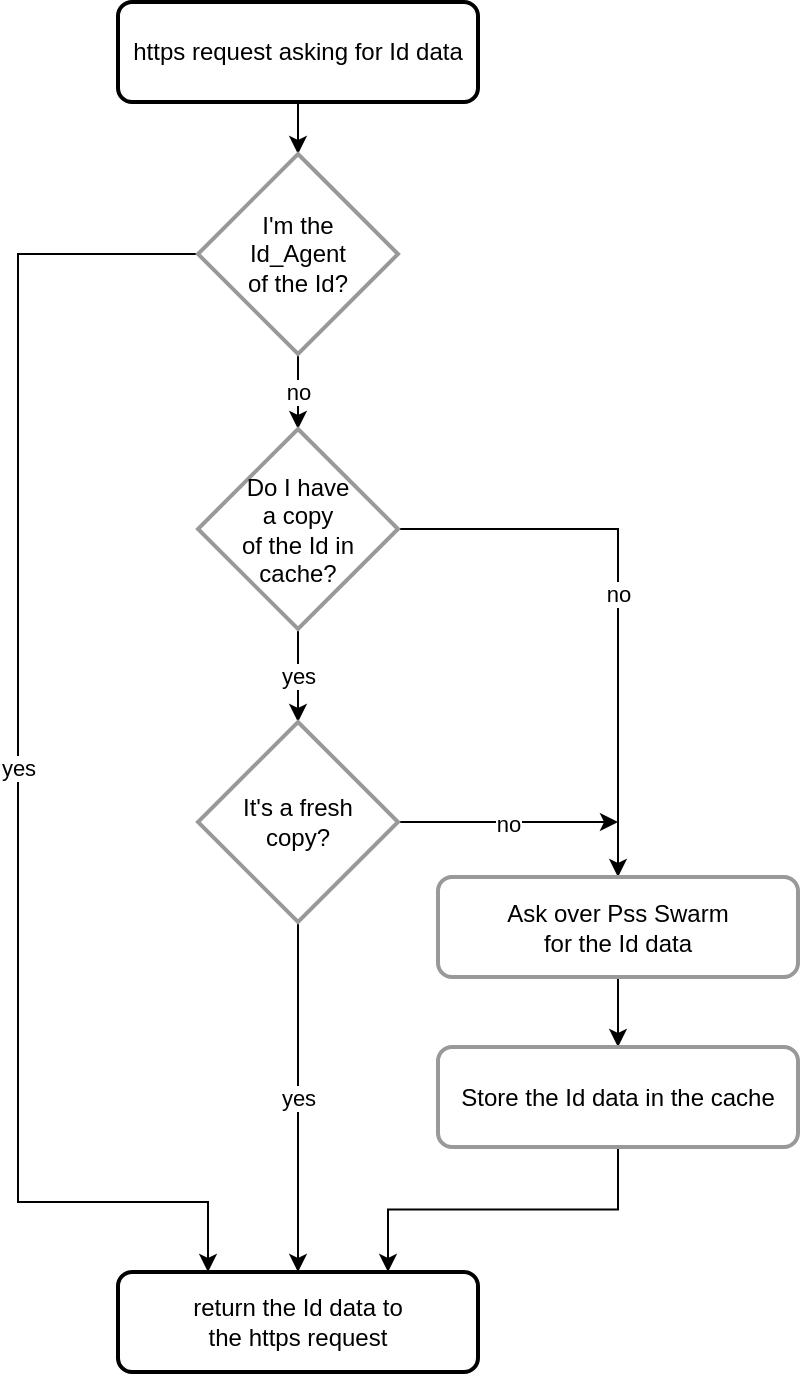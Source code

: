 <mxfile version="10.5.9"><diagram id="sOH_R94P9NX1x4QVyclt" name="Page-1"><mxGraphModel dx="1394" dy="816" grid="1" gridSize="10" guides="1" tooltips="1" connect="1" arrows="1" fold="1" page="1" pageScale="1" pageWidth="850" pageHeight="1100" math="0" shadow="0"><root><mxCell id="0"/><mxCell id="1" parent="0"/><mxCell id="4x97fquzF2KQns5pBHtC-13" style="edgeStyle=orthogonalEdgeStyle;rounded=0;orthogonalLoop=1;jettySize=auto;html=1;entryX=0.5;entryY=0;entryDx=0;entryDy=0;entryPerimeter=0;" edge="1" parent="1" source="4x97fquzF2KQns5pBHtC-1" target="4x97fquzF2KQns5pBHtC-2"><mxGeometry relative="1" as="geometry"/></mxCell><mxCell id="4x97fquzF2KQns5pBHtC-1" value="https request asking for Id data" style="rounded=1;whiteSpace=wrap;html=1;absoluteArcSize=1;arcSize=14;strokeWidth=2;" vertex="1" parent="1"><mxGeometry x="340" y="30" width="180" height="50" as="geometry"/></mxCell><mxCell id="4x97fquzF2KQns5pBHtC-14" value="no" style="edgeStyle=orthogonalEdgeStyle;rounded=0;orthogonalLoop=1;jettySize=auto;html=1;entryX=0.5;entryY=0;entryDx=0;entryDy=0;entryPerimeter=0;" edge="1" parent="1" source="4x97fquzF2KQns5pBHtC-2" target="4x97fquzF2KQns5pBHtC-3"><mxGeometry relative="1" as="geometry"/></mxCell><mxCell id="4x97fquzF2KQns5pBHtC-22" value="yes" style="edgeStyle=orthogonalEdgeStyle;rounded=0;orthogonalLoop=1;jettySize=auto;html=1;entryX=0.25;entryY=0;entryDx=0;entryDy=0;" edge="1" parent="1" source="4x97fquzF2KQns5pBHtC-2" target="4x97fquzF2KQns5pBHtC-10"><mxGeometry relative="1" as="geometry"><Array as="points"><mxPoint x="290" y="156"/><mxPoint x="290" y="630"/><mxPoint x="385" y="630"/></Array></mxGeometry></mxCell><mxCell id="4x97fquzF2KQns5pBHtC-2" value="I'm the&lt;br&gt;Id_Agent&lt;br&gt;of the Id?&lt;br&gt;" style="strokeWidth=2;html=1;shape=mxgraph.flowchart.decision;whiteSpace=wrap;strokeColor=#999999;" vertex="1" parent="1"><mxGeometry x="380" y="106" width="100" height="100" as="geometry"/></mxCell><mxCell id="4x97fquzF2KQns5pBHtC-16" value="yes" style="edgeStyle=orthogonalEdgeStyle;rounded=0;orthogonalLoop=1;jettySize=auto;html=1;entryX=0.5;entryY=0;entryDx=0;entryDy=0;entryPerimeter=0;" edge="1" parent="1" source="4x97fquzF2KQns5pBHtC-3" target="4x97fquzF2KQns5pBHtC-5"><mxGeometry relative="1" as="geometry"/></mxCell><mxCell id="4x97fquzF2KQns5pBHtC-17" value="no" style="edgeStyle=orthogonalEdgeStyle;rounded=0;orthogonalLoop=1;jettySize=auto;html=1;entryX=0.5;entryY=0;entryDx=0;entryDy=0;" edge="1" parent="1" source="4x97fquzF2KQns5pBHtC-3" target="4x97fquzF2KQns5pBHtC-7"><mxGeometry relative="1" as="geometry"/></mxCell><mxCell id="4x97fquzF2KQns5pBHtC-3" value="Do I have&lt;br&gt;a copy&lt;br&gt;of the Id in cache?&lt;br&gt;" style="strokeWidth=2;html=1;shape=mxgraph.flowchart.decision;whiteSpace=wrap;strokeColor=#999999;" vertex="1" parent="1"><mxGeometry x="380" y="243.5" width="100" height="100" as="geometry"/></mxCell><mxCell id="4x97fquzF2KQns5pBHtC-18" value="yes" style="edgeStyle=orthogonalEdgeStyle;rounded=0;orthogonalLoop=1;jettySize=auto;html=1;" edge="1" parent="1" source="4x97fquzF2KQns5pBHtC-5" target="4x97fquzF2KQns5pBHtC-10"><mxGeometry relative="1" as="geometry"/></mxCell><mxCell id="4x97fquzF2KQns5pBHtC-24" value="no" style="edgeStyle=orthogonalEdgeStyle;rounded=0;orthogonalLoop=1;jettySize=auto;html=1;exitX=1;exitY=0.5;exitDx=0;exitDy=0;exitPerimeter=0;" edge="1" parent="1" source="4x97fquzF2KQns5pBHtC-5"><mxGeometry relative="1" as="geometry"><mxPoint x="590" y="440" as="targetPoint"/></mxGeometry></mxCell><mxCell id="4x97fquzF2KQns5pBHtC-5" value="It's a fresh&lt;br&gt;copy?&lt;br&gt;" style="strokeWidth=2;html=1;shape=mxgraph.flowchart.decision;whiteSpace=wrap;strokeColor=#999999;" vertex="1" parent="1"><mxGeometry x="380" y="390" width="100" height="100" as="geometry"/></mxCell><mxCell id="4x97fquzF2KQns5pBHtC-9" style="edgeStyle=orthogonalEdgeStyle;rounded=0;orthogonalLoop=1;jettySize=auto;html=1;" edge="1" parent="1" source="4x97fquzF2KQns5pBHtC-7" target="4x97fquzF2KQns5pBHtC-8"><mxGeometry relative="1" as="geometry"/></mxCell><mxCell id="4x97fquzF2KQns5pBHtC-7" value="Ask over Pss Swarm&lt;br&gt;for the Id data" style="rounded=1;whiteSpace=wrap;html=1;absoluteArcSize=1;arcSize=14;strokeWidth=2;strokeColor=#999999;" vertex="1" parent="1"><mxGeometry x="500" y="467.5" width="180" height="50" as="geometry"/></mxCell><mxCell id="4x97fquzF2KQns5pBHtC-23" style="edgeStyle=orthogonalEdgeStyle;rounded=0;orthogonalLoop=1;jettySize=auto;html=1;entryX=0.75;entryY=0;entryDx=0;entryDy=0;exitX=0.5;exitY=1;exitDx=0;exitDy=0;" edge="1" parent="1" source="4x97fquzF2KQns5pBHtC-8" target="4x97fquzF2KQns5pBHtC-10"><mxGeometry relative="1" as="geometry"/></mxCell><mxCell id="4x97fquzF2KQns5pBHtC-8" value="Store the Id data in the cache" style="rounded=1;whiteSpace=wrap;html=1;absoluteArcSize=1;arcSize=14;strokeWidth=2;strokeColor=#999999;" vertex="1" parent="1"><mxGeometry x="500" y="552.5" width="180" height="50" as="geometry"/></mxCell><mxCell id="4x97fquzF2KQns5pBHtC-10" value="return the Id data to&lt;br&gt;the https request" style="rounded=1;whiteSpace=wrap;html=1;absoluteArcSize=1;arcSize=14;strokeWidth=2;" vertex="1" parent="1"><mxGeometry x="340" y="665" width="180" height="50" as="geometry"/></mxCell></root></mxGraphModel></diagram></mxfile>
